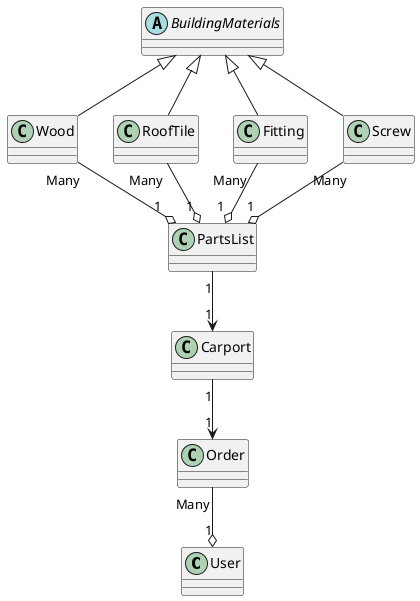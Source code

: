 @startuml
Class User


Abstract Class BuildingMaterials
Class Wood extends BuildingMaterials
Class RoofTile extends BuildingMaterials
Class Fitting extends BuildingMaterials
Class Screw extends BuildingMaterials

Class PartsList

Class Carport
Class Order

Wood "Many "--o "1 "PartsList
Fitting "Many "--o "1 " PartsList
RoofTile "Many "--o "1 " PartsList
Screw "Many "--o "1 " PartsList
PartsList "1"--> "1"Carport
Carport "1"-->"1" Order
Order "Many"--o "1"User


@enduml